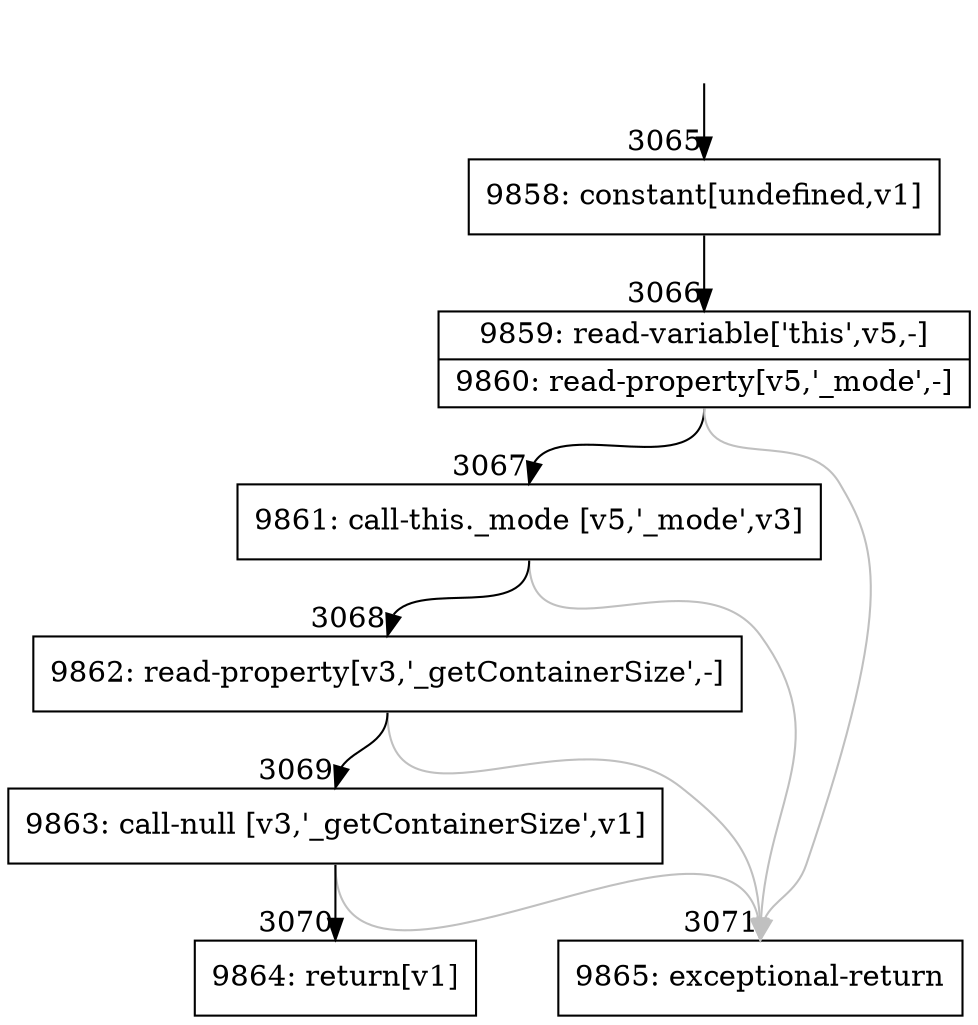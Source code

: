 digraph {
rankdir="TD"
BB_entry289[shape=none,label=""];
BB_entry289 -> BB3065 [tailport=s, headport=n, headlabel="    3065"]
BB3065 [shape=record label="{9858: constant[undefined,v1]}" ] 
BB3065 -> BB3066 [tailport=s, headport=n, headlabel="      3066"]
BB3066 [shape=record label="{9859: read-variable['this',v5,-]|9860: read-property[v5,'_mode',-]}" ] 
BB3066 -> BB3067 [tailport=s, headport=n, headlabel="      3067"]
BB3066 -> BB3071 [tailport=s, headport=n, color=gray, headlabel="      3071"]
BB3067 [shape=record label="{9861: call-this._mode [v5,'_mode',v3]}" ] 
BB3067 -> BB3068 [tailport=s, headport=n, headlabel="      3068"]
BB3067 -> BB3071 [tailport=s, headport=n, color=gray]
BB3068 [shape=record label="{9862: read-property[v3,'_getContainerSize',-]}" ] 
BB3068 -> BB3069 [tailport=s, headport=n, headlabel="      3069"]
BB3068 -> BB3071 [tailport=s, headport=n, color=gray]
BB3069 [shape=record label="{9863: call-null [v3,'_getContainerSize',v1]}" ] 
BB3069 -> BB3070 [tailport=s, headport=n, headlabel="      3070"]
BB3069 -> BB3071 [tailport=s, headport=n, color=gray]
BB3070 [shape=record label="{9864: return[v1]}" ] 
BB3071 [shape=record label="{9865: exceptional-return}" ] 
//#$~ 4112
}

